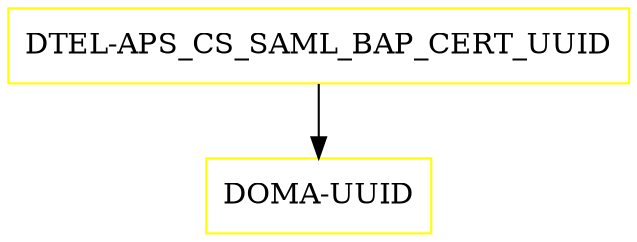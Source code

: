 digraph G {
  "DTEL-APS_CS_SAML_BAP_CERT_UUID" [shape=box,color=yellow];
  "DOMA-UUID" [shape=box,color=yellow,URL="./DOMA_UUID.html"];
  "DTEL-APS_CS_SAML_BAP_CERT_UUID" -> "DOMA-UUID";
}

